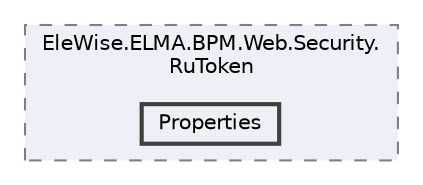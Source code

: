 digraph "Web/Modules/EleWise.ELMA.BPM.Web.Security.RuToken/Properties"
{
 // LATEX_PDF_SIZE
  bgcolor="transparent";
  edge [fontname=Helvetica,fontsize=10,labelfontname=Helvetica,labelfontsize=10];
  node [fontname=Helvetica,fontsize=10,shape=box,height=0.2,width=0.4];
  compound=true
  subgraph clusterdir_68ae7d420e3769cf5d97976e61ef8159 {
    graph [ bgcolor="#edf0f7", pencolor="grey50", label="EleWise.ELMA.BPM.Web.Security.\lRuToken", fontname=Helvetica,fontsize=10 style="filled,dashed", URL="dir_68ae7d420e3769cf5d97976e61ef8159.html",tooltip=""]
  dir_c838c93ee78f4f985038a53569f3c0c7 [label="Properties", fillcolor="#edf0f7", color="grey25", style="filled,bold", URL="dir_c838c93ee78f4f985038a53569f3c0c7.html",tooltip=""];
  }
}
